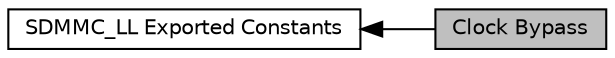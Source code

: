 digraph "Clock Bypass"
{
  edge [fontname="Helvetica",fontsize="10",labelfontname="Helvetica",labelfontsize="10"];
  node [fontname="Helvetica",fontsize="10",shape=record];
  rankdir=LR;
  Node1 [label="SDMMC_LL Exported Constants",height=0.2,width=0.4,color="black", fillcolor="white", style="filled",URL="$group___s_d_m_m_c___l_l___exported___constants.html"];
  Node0 [label="Clock Bypass",height=0.2,width=0.4,color="black", fillcolor="grey75", style="filled", fontcolor="black"];
  Node1->Node0 [shape=plaintext, dir="back", style="solid"];
}

